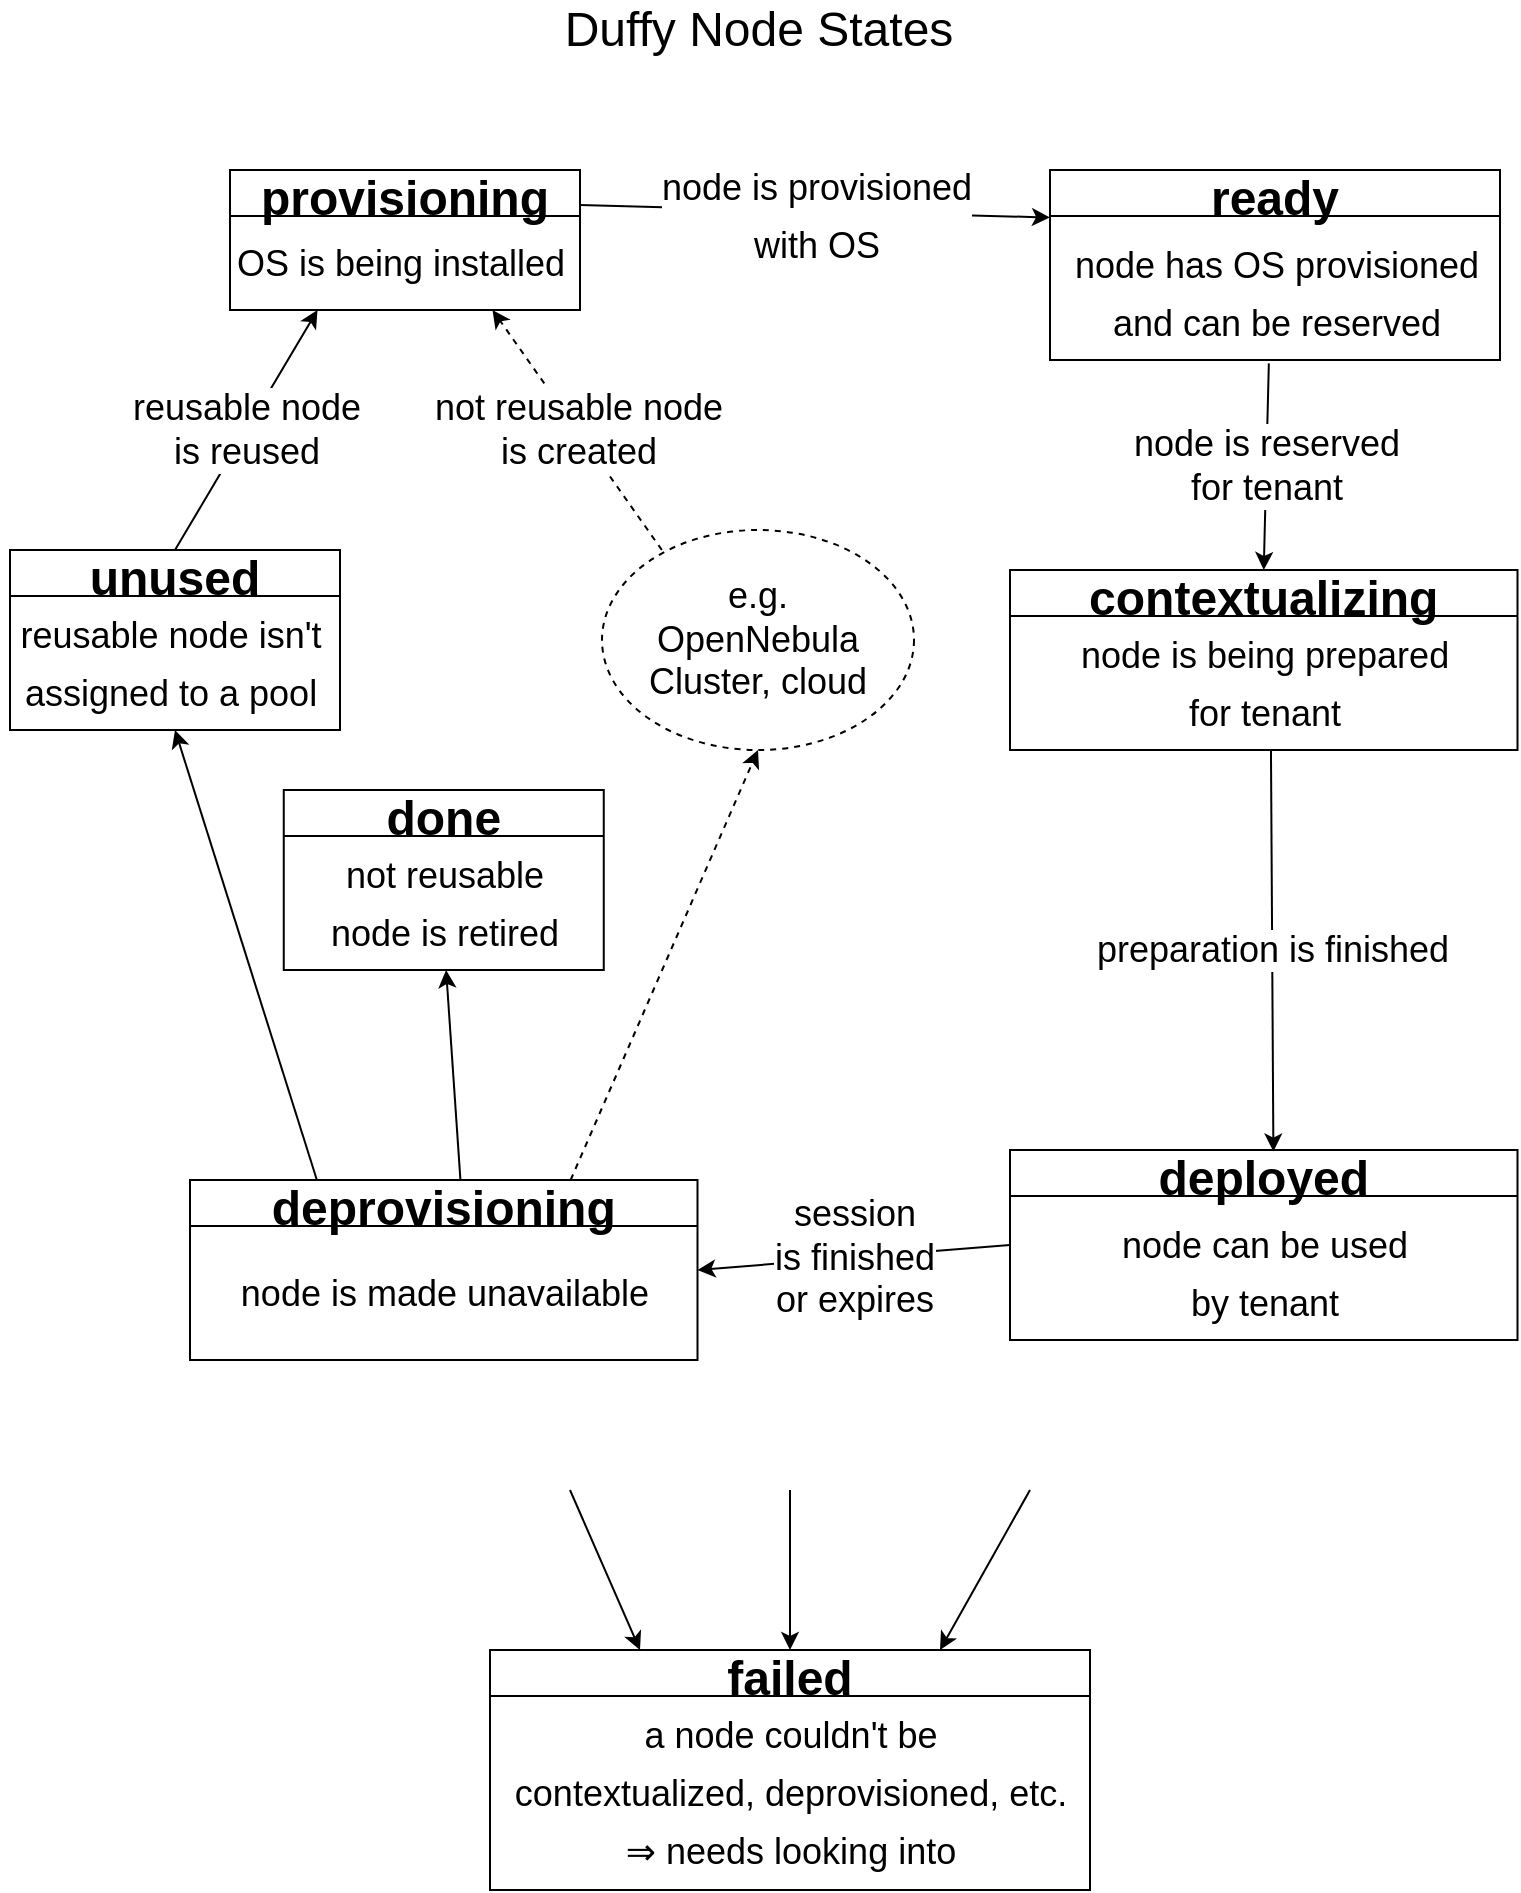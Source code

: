 <mxfile version="19.0.2" type="device"><diagram id="Qog_PtMiVvsxhH95siGR" name="Page-1"><mxGraphModel dx="1422" dy="873" grid="1" gridSize="10" guides="1" tooltips="1" connect="1" arrows="1" fold="1" page="1" pageScale="1" pageWidth="827" pageHeight="1169" math="0" shadow="0"><root><mxCell id="0"/><mxCell id="1" parent="0"/><mxCell id="cc06-QcEkm_JK9iyPX3C-1" value="Duffy Node States" style="text;html=1;resizable=0;autosize=1;align=center;verticalAlign=middle;points=[];fillColor=none;strokeColor=none;rounded=0;fontSize=24;" parent="1" vertex="1"><mxGeometry x="309" y="25" width="210" height="30" as="geometry"/></mxCell><mxCell id="cc06-QcEkm_JK9iyPX3C-3" value="provisioning" style="swimlane;fontSize=24;" parent="1" vertex="1"><mxGeometry x="150" y="110" width="175" height="70" as="geometry"><mxRectangle x="150" y="110" width="180" height="30" as="alternateBounds"/></mxGeometry></mxCell><mxCell id="cc06-QcEkm_JK9iyPX3C-4" value="&lt;span style=&quot;font-size: 18px&quot;&gt;OS is being installed&lt;/span&gt;" style="text;html=1;align=center;verticalAlign=middle;resizable=0;points=[];autosize=1;strokeColor=none;fillColor=none;fontSize=24;" parent="cc06-QcEkm_JK9iyPX3C-3" vertex="1"><mxGeometry x="-5" y="25" width="180" height="40" as="geometry"/></mxCell><mxCell id="cc06-QcEkm_JK9iyPX3C-5" value="ready" style="swimlane;fontSize=24;" parent="1" vertex="1"><mxGeometry x="560" y="110" width="225" height="95" as="geometry"/></mxCell><mxCell id="cc06-QcEkm_JK9iyPX3C-6" value="&lt;font style=&quot;font-size: 18px&quot;&gt;node has OS provisioned&lt;br&gt;and can be reserved&lt;/font&gt;" style="text;html=1;align=center;verticalAlign=middle;resizable=0;points=[];autosize=1;strokeColor=none;fillColor=none;fontSize=24;" parent="cc06-QcEkm_JK9iyPX3C-5" vertex="1"><mxGeometry x="2.5" y="25" width="220" height="70" as="geometry"/></mxCell><mxCell id="cc06-QcEkm_JK9iyPX3C-7" value="" style="endArrow=classic;html=1;rounded=0;fontSize=24;exitX=1;exitY=0.25;exitDx=0;exitDy=0;entryX=0;entryY=0.25;entryDx=0;entryDy=0;" parent="1" source="cc06-QcEkm_JK9iyPX3C-3" target="cc06-QcEkm_JK9iyPX3C-5" edge="1"><mxGeometry relative="1" as="geometry"><mxPoint x="360" y="320" as="sourcePoint"/><mxPoint x="460" y="320" as="targetPoint"/></mxGeometry></mxCell><mxCell id="cc06-QcEkm_JK9iyPX3C-8" value="&lt;font style=&quot;font-size: 18px&quot;&gt;node is provisioned&lt;br&gt;with OS&lt;br&gt;&lt;/font&gt;" style="edgeLabel;resizable=0;html=1;align=center;verticalAlign=middle;fontSize=24;" parent="cc06-QcEkm_JK9iyPX3C-7" connectable="0" vertex="1"><mxGeometry relative="1" as="geometry"><mxPoint as="offset"/></mxGeometry></mxCell><mxCell id="cc06-QcEkm_JK9iyPX3C-9" value="contextualizing" style="swimlane;fontSize=24;startSize=23;" parent="1" vertex="1"><mxGeometry x="540" y="310" width="253.75" height="90" as="geometry"/></mxCell><mxCell id="cc06-QcEkm_JK9iyPX3C-12" value="" style="endArrow=classic;html=1;rounded=0;fontSize=24;exitX=0.486;exitY=1.024;exitDx=0;exitDy=0;exitPerimeter=0;entryX=0.5;entryY=0;entryDx=0;entryDy=0;" parent="1" source="cc06-QcEkm_JK9iyPX3C-6" target="cc06-QcEkm_JK9iyPX3C-9" edge="1"><mxGeometry relative="1" as="geometry"><mxPoint x="350" y="220" as="sourcePoint"/><mxPoint x="450" y="220" as="targetPoint"/></mxGeometry></mxCell><mxCell id="cc06-QcEkm_JK9iyPX3C-13" value="node is reserved&lt;br&gt;for tenant" style="edgeLabel;resizable=0;html=1;align=center;verticalAlign=middle;fontSize=18;" parent="cc06-QcEkm_JK9iyPX3C-12" connectable="0" vertex="1"><mxGeometry relative="1" as="geometry"/></mxCell><mxCell id="cc06-QcEkm_JK9iyPX3C-10" value="&lt;font style=&quot;font-size: 18px&quot;&gt;node is being prepared&lt;br&gt;for tenant&lt;/font&gt;" style="text;html=1;align=center;verticalAlign=middle;resizable=0;points=[];autosize=1;strokeColor=none;fillColor=none;fontSize=24;" parent="1" vertex="1"><mxGeometry x="566.88" y="330" width="200" height="70" as="geometry"/></mxCell><mxCell id="cc06-QcEkm_JK9iyPX3C-14" value="deployed" style="swimlane;fontSize=24;startSize=23;" parent="1" vertex="1"><mxGeometry x="540" y="600" width="253.75" height="95" as="geometry"/></mxCell><mxCell id="cc06-QcEkm_JK9iyPX3C-17" value="&lt;font style=&quot;font-size: 18px&quot;&gt;node can be used&lt;br&gt;by tenant&lt;br&gt;&lt;/font&gt;" style="text;html=1;align=center;verticalAlign=middle;resizable=0;points=[];autosize=1;strokeColor=none;fillColor=none;fontSize=24;" parent="cc06-QcEkm_JK9iyPX3C-14" vertex="1"><mxGeometry x="46.88" y="25" width="160" height="70" as="geometry"/></mxCell><mxCell id="cc06-QcEkm_JK9iyPX3C-15" value="" style="endArrow=classic;html=1;rounded=0;fontSize=24;exitX=0.518;exitY=0.996;exitDx=0;exitDy=0;exitPerimeter=0;entryX=0.519;entryY=0.008;entryDx=0;entryDy=0;entryPerimeter=0;" parent="1" source="cc06-QcEkm_JK9iyPX3C-10" target="cc06-QcEkm_JK9iyPX3C-14" edge="1"><mxGeometry relative="1" as="geometry"><mxPoint x="382.55" y="450.0" as="sourcePoint"/><mxPoint x="380.005" y="553.32" as="targetPoint"/></mxGeometry></mxCell><mxCell id="cc06-QcEkm_JK9iyPX3C-16" value="preparation is finished" style="edgeLabel;resizable=0;html=1;align=center;verticalAlign=middle;fontSize=18;" parent="cc06-QcEkm_JK9iyPX3C-15" connectable="0" vertex="1"><mxGeometry relative="1" as="geometry"/></mxCell><mxCell id="SIXO5--j2hg_NdZ8kucq-4" style="rounded=0;orthogonalLoop=1;jettySize=auto;html=1;exitX=0.75;exitY=0;exitDx=0;exitDy=0;entryX=0.5;entryY=1;entryDx=0;entryDy=0;dashed=1;" parent="1" source="cc06-QcEkm_JK9iyPX3C-18" target="cc06-QcEkm_JK9iyPX3C-25" edge="1"><mxGeometry relative="1" as="geometry"/></mxCell><mxCell id="cc06-QcEkm_JK9iyPX3C-18" value="deprovisioning" style="swimlane;fontSize=24;startSize=23;" parent="1" vertex="1"><mxGeometry x="130" y="615" width="253.75" height="90" as="geometry"/></mxCell><mxCell id="cc06-QcEkm_JK9iyPX3C-19" value="&lt;font style=&quot;font-size: 18px&quot;&gt;node is made unavailable&lt;br&gt;&lt;/font&gt;" style="text;html=1;align=center;verticalAlign=middle;resizable=0;points=[];autosize=1;strokeColor=none;fillColor=none;fontSize=24;" parent="cc06-QcEkm_JK9iyPX3C-18" vertex="1"><mxGeometry x="16.88" y="34.5" width="220" height="40" as="geometry"/></mxCell><mxCell id="cc06-QcEkm_JK9iyPX3C-20" value="" style="endArrow=classic;html=1;rounded=0;fontSize=18;exitX=0;exitY=0.5;exitDx=0;exitDy=0;entryX=1;entryY=0.5;entryDx=0;entryDy=0;" parent="1" source="cc06-QcEkm_JK9iyPX3C-14" target="cc06-QcEkm_JK9iyPX3C-18" edge="1"><mxGeometry relative="1" as="geometry"><mxPoint x="480" y="555" as="sourcePoint"/><mxPoint x="580" y="555" as="targetPoint"/></mxGeometry></mxCell><mxCell id="cc06-QcEkm_JK9iyPX3C-21" value="session&lt;br&gt;is finished&lt;br&gt;or expires" style="edgeLabel;resizable=0;html=1;align=center;verticalAlign=middle;fontSize=18;" parent="cc06-QcEkm_JK9iyPX3C-20" connectable="0" vertex="1"><mxGeometry relative="1" as="geometry"/></mxCell><mxCell id="cc06-QcEkm_JK9iyPX3C-22" value="" style="endArrow=classic;html=1;rounded=0;fontSize=18;exitX=0.25;exitY=0;exitDx=0;exitDy=0;entryX=0.5;entryY=1;entryDx=0;entryDy=0;" parent="1" source="cc06-QcEkm_JK9iyPX3C-18" target="R1VA1nL8DnFIfg8GRJW2-6" edge="1"><mxGeometry relative="1" as="geometry"><mxPoint x="330" y="360" as="sourcePoint"/><mxPoint x="120" y="400" as="targetPoint"/></mxGeometry></mxCell><mxCell id="cc06-QcEkm_JK9iyPX3C-25" value="e.g.&lt;br&gt;OpenNebula&lt;br&gt;Cluster, cloud" style="ellipse;whiteSpace=wrap;html=1;fontSize=18;dashed=1;" parent="1" vertex="1"><mxGeometry x="336" y="290" width="156" height="110" as="geometry"/></mxCell><mxCell id="cc06-QcEkm_JK9iyPX3C-31" value="" style="endArrow=classic;html=1;rounded=0;fontSize=18;exitX=0.533;exitY=0.005;exitDx=0;exitDy=0;exitPerimeter=0;entryX=0.509;entryY=1;entryDx=0;entryDy=0;entryPerimeter=0;" parent="1" source="cc06-QcEkm_JK9iyPX3C-18" target="SIXO5--j2hg_NdZ8kucq-3" edge="1"><mxGeometry relative="1" as="geometry"><mxPoint x="172.457" y="518.18" as="sourcePoint"/><mxPoint x="145" y="190" as="targetPoint"/></mxGeometry></mxCell><mxCell id="R1VA1nL8DnFIfg8GRJW2-6" value="unused" style="swimlane;fontSize=24;startSize=23;" parent="1" vertex="1"><mxGeometry x="40" y="300" width="165" height="90" as="geometry"/></mxCell><mxCell id="R1VA1nL8DnFIfg8GRJW2-7" value="&lt;font style=&quot;font-size: 18px&quot;&gt;reusable node isn't&lt;br&gt;assigned to a pool&lt;br&gt;&lt;/font&gt;" style="text;html=1;align=center;verticalAlign=middle;resizable=0;points=[];autosize=1;strokeColor=none;fillColor=none;fontSize=24;" parent="R1VA1nL8DnFIfg8GRJW2-6" vertex="1"><mxGeometry x="-5" y="20" width="170" height="70" as="geometry"/></mxCell><mxCell id="R1VA1nL8DnFIfg8GRJW2-9" value="" style="endArrow=classic;html=1;rounded=0;fontSize=18;exitX=0.5;exitY=0;exitDx=0;exitDy=0;entryX=0.25;entryY=1;entryDx=0;entryDy=0;" parent="1" source="R1VA1nL8DnFIfg8GRJW2-6" target="cc06-QcEkm_JK9iyPX3C-3" edge="1"><mxGeometry relative="1" as="geometry"><mxPoint x="36.567" y="217.5" as="sourcePoint"/><mxPoint x="0.005" y="97.5" as="targetPoint"/></mxGeometry></mxCell><mxCell id="R1VA1nL8DnFIfg8GRJW2-10" value="reusable node&lt;br&gt;is reused" style="edgeLabel;resizable=0;html=1;align=center;verticalAlign=middle;fontSize=18;" parent="R1VA1nL8DnFIfg8GRJW2-9" connectable="0" vertex="1"><mxGeometry relative="1" as="geometry"/></mxCell><mxCell id="R1VA1nL8DnFIfg8GRJW2-11" value="" style="endArrow=classic;html=1;rounded=0;fontSize=18;exitX=0.192;exitY=0.091;exitDx=0;exitDy=0;exitPerimeter=0;entryX=0.75;entryY=1;entryDx=0;entryDy=0;dashed=1;" parent="1" source="cc06-QcEkm_JK9iyPX3C-25" target="cc06-QcEkm_JK9iyPX3C-3" edge="1"><mxGeometry relative="1" as="geometry"><mxPoint x="275.249" y="520.45" as="sourcePoint"/><mxPoint x="382.306" y="401.483" as="targetPoint"/></mxGeometry></mxCell><mxCell id="R1VA1nL8DnFIfg8GRJW2-12" value="not reusable node&lt;br&gt;is created" style="edgeLabel;resizable=0;html=1;align=center;verticalAlign=middle;fontSize=18;" parent="R1VA1nL8DnFIfg8GRJW2-11" connectable="0" vertex="1"><mxGeometry relative="1" as="geometry"/></mxCell><mxCell id="SIXO5--j2hg_NdZ8kucq-2" value="done" style="swimlane;fontSize=24;startSize=23;" parent="1" vertex="1"><mxGeometry x="176.88" y="420" width="160" height="90" as="geometry"/></mxCell><mxCell id="SIXO5--j2hg_NdZ8kucq-3" value="&lt;font style=&quot;font-size: 18px&quot;&gt;not reusable&lt;br&gt;node is retired&lt;br&gt;&lt;/font&gt;" style="text;html=1;align=center;verticalAlign=middle;resizable=0;points=[];autosize=1;strokeColor=none;fillColor=none;fontSize=24;" parent="SIXO5--j2hg_NdZ8kucq-2" vertex="1"><mxGeometry x="15" y="20" width="130" height="70" as="geometry"/></mxCell><mxCell id="SIXO5--j2hg_NdZ8kucq-7" style="edgeStyle=none;rounded=0;orthogonalLoop=1;jettySize=auto;html=1;exitX=0.75;exitY=0;exitDx=0;exitDy=0;startArrow=classic;startFill=1;endArrow=none;endFill=0;" parent="1" source="SIXO5--j2hg_NdZ8kucq-5" edge="1"><mxGeometry relative="1" as="geometry"><mxPoint x="550" y="770" as="targetPoint"/></mxGeometry></mxCell><mxCell id="SIXO5--j2hg_NdZ8kucq-8" style="edgeStyle=none;rounded=0;orthogonalLoop=1;jettySize=auto;html=1;exitX=0.25;exitY=0;exitDx=0;exitDy=0;startArrow=classic;startFill=1;endArrow=none;endFill=0;" parent="1" source="SIXO5--j2hg_NdZ8kucq-5" edge="1"><mxGeometry relative="1" as="geometry"><mxPoint x="320" y="770" as="targetPoint"/></mxGeometry></mxCell><mxCell id="SIXO5--j2hg_NdZ8kucq-9" style="edgeStyle=none;rounded=0;orthogonalLoop=1;jettySize=auto;html=1;exitX=0.5;exitY=0;exitDx=0;exitDy=0;startArrow=classic;startFill=1;endArrow=none;endFill=0;" parent="1" source="SIXO5--j2hg_NdZ8kucq-5" edge="1"><mxGeometry relative="1" as="geometry"><mxPoint x="430" y="770" as="targetPoint"/></mxGeometry></mxCell><mxCell id="SIXO5--j2hg_NdZ8kucq-5" value="failed" style="swimlane;fontSize=24;startSize=23;" parent="1" vertex="1"><mxGeometry x="280" y="850" width="300" height="120" as="geometry"/></mxCell><mxCell id="SIXO5--j2hg_NdZ8kucq-6" value="&lt;font style=&quot;font-size: 18px&quot;&gt;a node couldn't be&lt;br&gt;contextualized, deprovisioned, etc.&lt;br&gt;⇒ needs looking into&lt;br&gt;&lt;/font&gt;" style="text;html=1;align=center;verticalAlign=middle;resizable=0;points=[];autosize=1;strokeColor=none;fillColor=none;fontSize=24;" parent="SIXO5--j2hg_NdZ8kucq-5" vertex="1"><mxGeometry x="5" y="20" width="290" height="100" as="geometry"/></mxCell></root></mxGraphModel></diagram></mxfile>